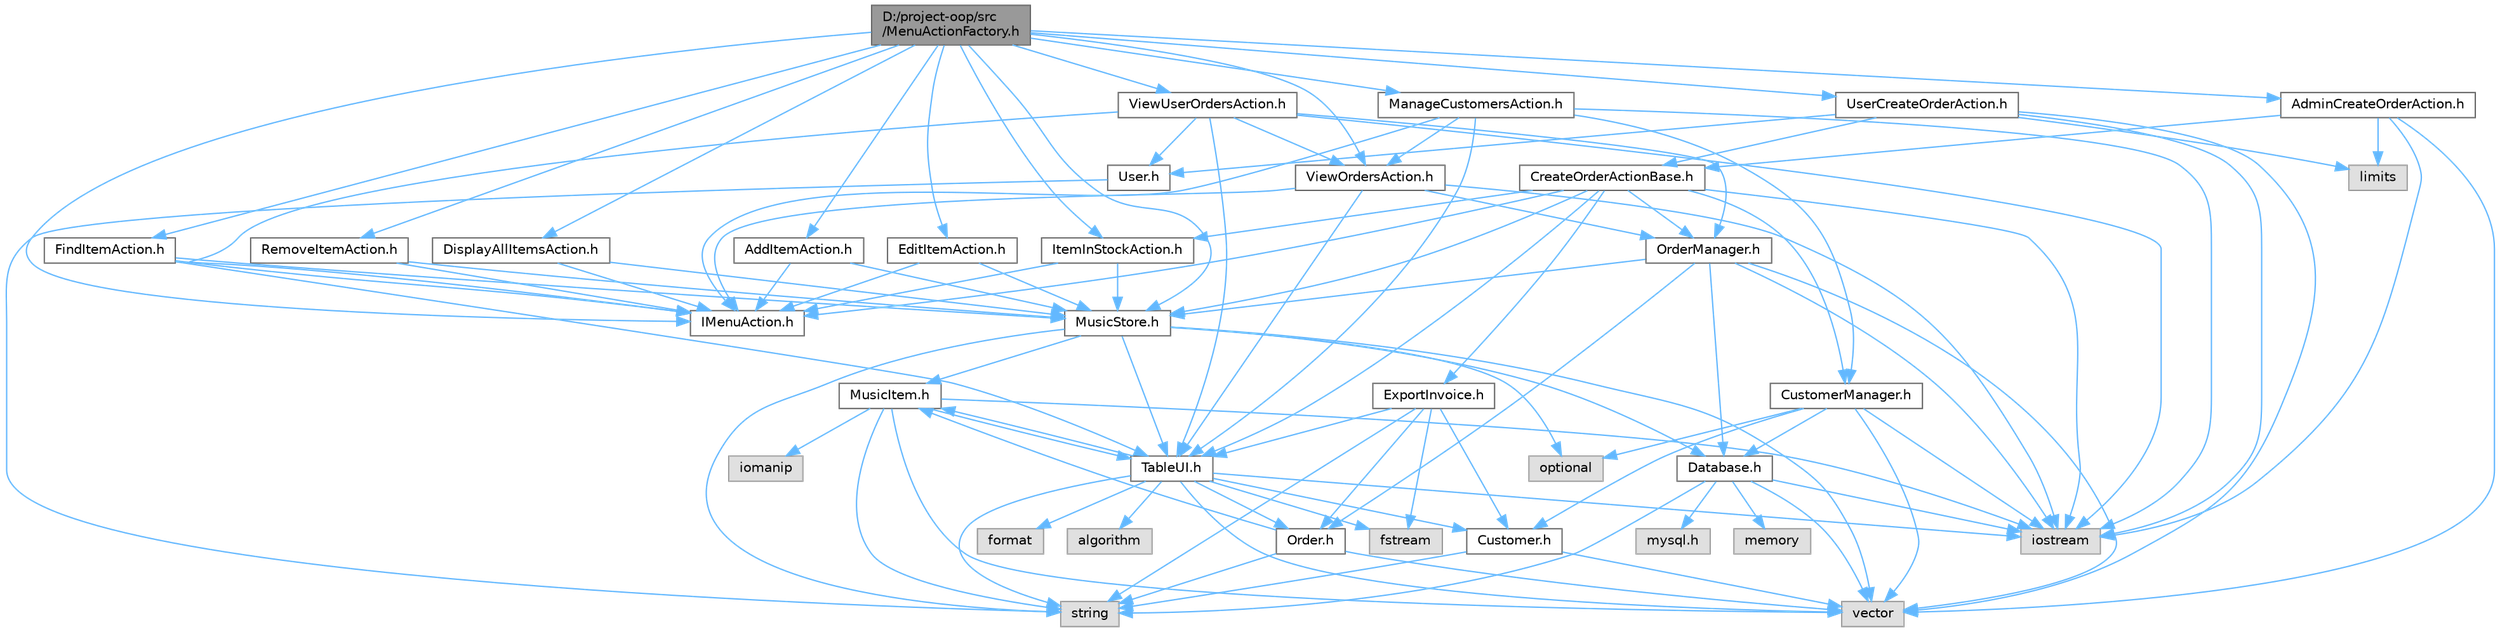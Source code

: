 digraph "D:/project-oop/src/MenuActionFactory.h"
{
 // LATEX_PDF_SIZE
  bgcolor="transparent";
  edge [fontname=Helvetica,fontsize=10,labelfontname=Helvetica,labelfontsize=10];
  node [fontname=Helvetica,fontsize=10,shape=box,height=0.2,width=0.4];
  Node1 [id="Node000001",label="D:/project-oop/src\l/MenuActionFactory.h",height=0.2,width=0.4,color="gray40", fillcolor="grey60", style="filled", fontcolor="black",tooltip="Định nghĩa lớp MenuActionFactory để tạo các đối tượng hành động tương ứng với lựa chọn menu của người..."];
  Node1 -> Node2 [id="edge1_Node000001_Node000002",color="steelblue1",style="solid",tooltip=" "];
  Node2 [id="Node000002",label="IMenuAction.h",height=0.2,width=0.4,color="grey40", fillcolor="white", style="filled",URL="$_i_menu_action_8h.html",tooltip="Định nghĩa giao diện IMenuAction cho các hành động trong menu của ứng dụng cửa hàng âm nhạc."];
  Node1 -> Node3 [id="edge2_Node000001_Node000003",color="steelblue1",style="solid",tooltip=" "];
  Node3 [id="Node000003",label="UserCreateOrderAction.h",height=0.2,width=0.4,color="grey40", fillcolor="white", style="filled",URL="$_user_create_order_action_8h.html",tooltip="Định nghĩa lớp UserCreateOrderAction cho phép người dùng tạo đơn hàng mới."];
  Node3 -> Node4 [id="edge3_Node000003_Node000004",color="steelblue1",style="solid",tooltip=" "];
  Node4 [id="Node000004",label="CreateOrderActionBase.h",height=0.2,width=0.4,color="grey40", fillcolor="white", style="filled",URL="$_create_order_action_base_8h.html",tooltip="Định nghĩa lớp cơ sở cho hành động tạo đơn hàng, dùng chung cho cả quản trị viên và người dùng."];
  Node4 -> Node2 [id="edge4_Node000004_Node000002",color="steelblue1",style="solid",tooltip=" "];
  Node4 -> Node5 [id="edge5_Node000004_Node000005",color="steelblue1",style="solid",tooltip=" "];
  Node5 [id="Node000005",label="MusicStore.h",height=0.2,width=0.4,color="grey40", fillcolor="white", style="filled",URL="$_music_store_8h.html",tooltip="Định nghĩa lớp MusicStore để quản lý các mặt hàng âm nhạc trong cửa hàng."];
  Node5 -> Node6 [id="edge6_Node000005_Node000006",color="steelblue1",style="solid",tooltip=" "];
  Node6 [id="Node000006",label="MusicItem.h",height=0.2,width=0.4,color="grey40", fillcolor="white", style="filled",URL="$_music_item_8h.html",tooltip="Định nghĩa lớp MusicItem để đại diện cho một mặt hàng âm nhạc trong cửa hàng."];
  Node6 -> Node7 [id="edge7_Node000006_Node000007",color="steelblue1",style="solid",tooltip=" "];
  Node7 [id="Node000007",label="string",height=0.2,width=0.4,color="grey60", fillcolor="#E0E0E0", style="filled",tooltip=" "];
  Node6 -> Node8 [id="edge8_Node000006_Node000008",color="steelblue1",style="solid",tooltip=" "];
  Node8 [id="Node000008",label="iostream",height=0.2,width=0.4,color="grey60", fillcolor="#E0E0E0", style="filled",tooltip=" "];
  Node6 -> Node9 [id="edge9_Node000006_Node000009",color="steelblue1",style="solid",tooltip=" "];
  Node9 [id="Node000009",label="iomanip",height=0.2,width=0.4,color="grey60", fillcolor="#E0E0E0", style="filled",tooltip=" "];
  Node6 -> Node10 [id="edge10_Node000006_Node000010",color="steelblue1",style="solid",tooltip=" "];
  Node10 [id="Node000010",label="vector",height=0.2,width=0.4,color="grey60", fillcolor="#E0E0E0", style="filled",tooltip=" "];
  Node6 -> Node11 [id="edge11_Node000006_Node000011",color="steelblue1",style="solid",tooltip=" "];
  Node11 [id="Node000011",label="TableUI.h",height=0.2,width=0.4,color="grey40", fillcolor="white", style="filled",URL="$_table_u_i_8h.html",tooltip="Định nghĩa lớp TableUI để hiển thị dữ liệu dạng bảng trong giao diện dòng lệnh."];
  Node11 -> Node8 [id="edge12_Node000011_Node000008",color="steelblue1",style="solid",tooltip=" "];
  Node11 -> Node10 [id="edge13_Node000011_Node000010",color="steelblue1",style="solid",tooltip=" "];
  Node11 -> Node7 [id="edge14_Node000011_Node000007",color="steelblue1",style="solid",tooltip=" "];
  Node11 -> Node12 [id="edge15_Node000011_Node000012",color="steelblue1",style="solid",tooltip=" "];
  Node12 [id="Node000012",label="format",height=0.2,width=0.4,color="grey60", fillcolor="#E0E0E0", style="filled",tooltip=" "];
  Node11 -> Node13 [id="edge16_Node000011_Node000013",color="steelblue1",style="solid",tooltip=" "];
  Node13 [id="Node000013",label="algorithm",height=0.2,width=0.4,color="grey60", fillcolor="#E0E0E0", style="filled",tooltip=" "];
  Node11 -> Node14 [id="edge17_Node000011_Node000014",color="steelblue1",style="solid",tooltip=" "];
  Node14 [id="Node000014",label="fstream",height=0.2,width=0.4,color="grey60", fillcolor="#E0E0E0", style="filled",tooltip=" "];
  Node11 -> Node15 [id="edge18_Node000011_Node000015",color="steelblue1",style="solid",tooltip=" "];
  Node15 [id="Node000015",label="Order.h",height=0.2,width=0.4,color="grey40", fillcolor="white", style="filled",URL="$_order_8h.html",tooltip="Định nghĩa lớp Order quản lý đơn hàng trong cửa hàng âm nhạc."];
  Node15 -> Node7 [id="edge19_Node000015_Node000007",color="steelblue1",style="solid",tooltip=" "];
  Node15 -> Node10 [id="edge20_Node000015_Node000010",color="steelblue1",style="solid",tooltip=" "];
  Node15 -> Node6 [id="edge21_Node000015_Node000006",color="steelblue1",style="solid",tooltip=" "];
  Node11 -> Node6 [id="edge22_Node000011_Node000006",color="steelblue1",style="solid",tooltip=" "];
  Node11 -> Node16 [id="edge23_Node000011_Node000016",color="steelblue1",style="solid",tooltip=" "];
  Node16 [id="Node000016",label="Customer.h",height=0.2,width=0.4,color="grey40", fillcolor="white", style="filled",URL="$_customer_8h.html",tooltip="Định nghĩa lớp Customer đại diện cho thông tin khách hàng trong hệ thống."];
  Node16 -> Node7 [id="edge24_Node000016_Node000007",color="steelblue1",style="solid",tooltip=" "];
  Node16 -> Node10 [id="edge25_Node000016_Node000010",color="steelblue1",style="solid",tooltip=" "];
  Node5 -> Node17 [id="edge26_Node000005_Node000017",color="steelblue1",style="solid",tooltip=" "];
  Node17 [id="Node000017",label="Database.h",height=0.2,width=0.4,color="grey40", fillcolor="white", style="filled",URL="$_database_8h.html",tooltip="Định nghĩa lớp Database để quản lý kết nối và truy vấn MySQL."];
  Node17 -> Node18 [id="edge27_Node000017_Node000018",color="steelblue1",style="solid",tooltip=" "];
  Node18 [id="Node000018",label="mysql.h",height=0.2,width=0.4,color="grey60", fillcolor="#E0E0E0", style="filled",tooltip=" "];
  Node17 -> Node8 [id="edge28_Node000017_Node000008",color="steelblue1",style="solid",tooltip=" "];
  Node17 -> Node7 [id="edge29_Node000017_Node000007",color="steelblue1",style="solid",tooltip=" "];
  Node17 -> Node19 [id="edge30_Node000017_Node000019",color="steelblue1",style="solid",tooltip=" "];
  Node19 [id="Node000019",label="memory",height=0.2,width=0.4,color="grey60", fillcolor="#E0E0E0", style="filled",tooltip=" "];
  Node17 -> Node10 [id="edge31_Node000017_Node000010",color="steelblue1",style="solid",tooltip=" "];
  Node5 -> Node11 [id="edge32_Node000005_Node000011",color="steelblue1",style="solid",tooltip=" "];
  Node5 -> Node10 [id="edge33_Node000005_Node000010",color="steelblue1",style="solid",tooltip=" "];
  Node5 -> Node7 [id="edge34_Node000005_Node000007",color="steelblue1",style="solid",tooltip=" "];
  Node5 -> Node20 [id="edge35_Node000005_Node000020",color="steelblue1",style="solid",tooltip=" "];
  Node20 [id="Node000020",label="optional",height=0.2,width=0.4,color="grey60", fillcolor="#E0E0E0", style="filled",tooltip=" "];
  Node4 -> Node21 [id="edge36_Node000004_Node000021",color="steelblue1",style="solid",tooltip=" "];
  Node21 [id="Node000021",label="CustomerManager.h",height=0.2,width=0.4,color="grey40", fillcolor="white", style="filled",URL="$_customer_manager_8h.html",tooltip="Định nghĩa lớp CustomerManager để quản lý thông tin khách hàng trong hệ thống."];
  Node21 -> Node16 [id="edge37_Node000021_Node000016",color="steelblue1",style="solid",tooltip=" "];
  Node21 -> Node17 [id="edge38_Node000021_Node000017",color="steelblue1",style="solid",tooltip=" "];
  Node21 -> Node10 [id="edge39_Node000021_Node000010",color="steelblue1",style="solid",tooltip=" "];
  Node21 -> Node20 [id="edge40_Node000021_Node000020",color="steelblue1",style="solid",tooltip=" "];
  Node21 -> Node8 [id="edge41_Node000021_Node000008",color="steelblue1",style="solid",tooltip=" "];
  Node4 -> Node22 [id="edge42_Node000004_Node000022",color="steelblue1",style="solid",tooltip=" "];
  Node22 [id="Node000022",label="OrderManager.h",height=0.2,width=0.4,color="grey40", fillcolor="white", style="filled",URL="$_order_manager_8h.html",tooltip="Định nghĩa lớp OrderManager để quản lý các đơn hàng trong hệ thống."];
  Node22 -> Node15 [id="edge43_Node000022_Node000015",color="steelblue1",style="solid",tooltip=" "];
  Node22 -> Node5 [id="edge44_Node000022_Node000005",color="steelblue1",style="solid",tooltip=" "];
  Node22 -> Node17 [id="edge45_Node000022_Node000017",color="steelblue1",style="solid",tooltip=" "];
  Node22 -> Node10 [id="edge46_Node000022_Node000010",color="steelblue1",style="solid",tooltip=" "];
  Node22 -> Node8 [id="edge47_Node000022_Node000008",color="steelblue1",style="solid",tooltip=" "];
  Node4 -> Node11 [id="edge48_Node000004_Node000011",color="steelblue1",style="solid",tooltip=" "];
  Node4 -> Node23 [id="edge49_Node000004_Node000023",color="steelblue1",style="solid",tooltip=" "];
  Node23 [id="Node000023",label="ItemInStockAction.h",height=0.2,width=0.4,color="grey40", fillcolor="white", style="filled",URL="$_item_in_stock_action_8h.html",tooltip="Định nghĩa lớp ItemInStockAction để hiển thị số lượng mặt hàng âm nhạc có sẵn trong kho."];
  Node23 -> Node2 [id="edge50_Node000023_Node000002",color="steelblue1",style="solid",tooltip=" "];
  Node23 -> Node5 [id="edge51_Node000023_Node000005",color="steelblue1",style="solid",tooltip=" "];
  Node4 -> Node24 [id="edge52_Node000004_Node000024",color="steelblue1",style="solid",tooltip=" "];
  Node24 [id="Node000024",label="ExportInvoice.h",height=0.2,width=0.4,color="grey40", fillcolor="white", style="filled",URL="$_export_invoice_8h.html",tooltip="Định nghĩa lớp ExportInvoice để xuất hóa đơn cho đơn hàng và khách hàng."];
  Node24 -> Node15 [id="edge53_Node000024_Node000015",color="steelblue1",style="solid",tooltip=" "];
  Node24 -> Node16 [id="edge54_Node000024_Node000016",color="steelblue1",style="solid",tooltip=" "];
  Node24 -> Node11 [id="edge55_Node000024_Node000011",color="steelblue1",style="solid",tooltip=" "];
  Node24 -> Node7 [id="edge56_Node000024_Node000007",color="steelblue1",style="solid",tooltip=" "];
  Node24 -> Node14 [id="edge57_Node000024_Node000014",color="steelblue1",style="solid",tooltip=" "];
  Node4 -> Node8 [id="edge58_Node000004_Node000008",color="steelblue1",style="solid",tooltip=" "];
  Node3 -> Node25 [id="edge59_Node000003_Node000025",color="steelblue1",style="solid",tooltip=" "];
  Node25 [id="Node000025",label="User.h",height=0.2,width=0.4,color="grey40", fillcolor="white", style="filled",URL="$_user_8h.html",tooltip="Định nghĩa lớp User để đại diện cho người dùng trong hệ thống."];
  Node25 -> Node7 [id="edge60_Node000025_Node000007",color="steelblue1",style="solid",tooltip=" "];
  Node3 -> Node8 [id="edge61_Node000003_Node000008",color="steelblue1",style="solid",tooltip=" "];
  Node3 -> Node10 [id="edge62_Node000003_Node000010",color="steelblue1",style="solid",tooltip=" "];
  Node3 -> Node26 [id="edge63_Node000003_Node000026",color="steelblue1",style="solid",tooltip=" "];
  Node26 [id="Node000026",label="limits",height=0.2,width=0.4,color="grey60", fillcolor="#E0E0E0", style="filled",tooltip=" "];
  Node1 -> Node27 [id="edge64_Node000001_Node000027",color="steelblue1",style="solid",tooltip=" "];
  Node27 [id="Node000027",label="FindItemAction.h",height=0.2,width=0.4,color="grey40", fillcolor="white", style="filled",URL="$_find_item_action_8h.html",tooltip="Định nghĩa lớp FindItemAction để tìm kiếm và hiển thị thông tin mặt hàng âm nhạc trong cửa hàng."];
  Node27 -> Node2 [id="edge65_Node000027_Node000002",color="steelblue1",style="solid",tooltip=" "];
  Node27 -> Node5 [id="edge66_Node000027_Node000005",color="steelblue1",style="solid",tooltip=" "];
  Node27 -> Node11 [id="edge67_Node000027_Node000011",color="steelblue1",style="solid",tooltip=" "];
  Node1 -> Node23 [id="edge68_Node000001_Node000023",color="steelblue1",style="solid",tooltip=" "];
  Node1 -> Node28 [id="edge69_Node000001_Node000028",color="steelblue1",style="solid",tooltip=" "];
  Node28 [id="Node000028",label="DisplayAllItemsAction.h",height=0.2,width=0.4,color="grey40", fillcolor="white", style="filled",URL="$_display_all_items_action_8h.html",tooltip="Định nghĩa lớp DisplayAllItemsAction để hiển thị tất cả các mặt hàng âm nhạc trong cửa hàng."];
  Node28 -> Node2 [id="edge70_Node000028_Node000002",color="steelblue1",style="solid",tooltip=" "];
  Node28 -> Node5 [id="edge71_Node000028_Node000005",color="steelblue1",style="solid",tooltip=" "];
  Node1 -> Node29 [id="edge72_Node000001_Node000029",color="steelblue1",style="solid",tooltip=" "];
  Node29 [id="Node000029",label="AddItemAction.h",height=0.2,width=0.4,color="grey40", fillcolor="white", style="filled",URL="$_add_item_action_8h.html",tooltip="Định nghĩa lớp AddItemAction thực hiện hành động thêm mặt hàng âm nhạc vào cửa hàng."];
  Node29 -> Node2 [id="edge73_Node000029_Node000002",color="steelblue1",style="solid",tooltip=" "];
  Node29 -> Node5 [id="edge74_Node000029_Node000005",color="steelblue1",style="solid",tooltip=" "];
  Node1 -> Node30 [id="edge75_Node000001_Node000030",color="steelblue1",style="solid",tooltip=" "];
  Node30 [id="Node000030",label="EditItemAction.h",height=0.2,width=0.4,color="grey40", fillcolor="white", style="filled",URL="$_edit_item_action_8h.html",tooltip="Định nghĩa lớp EditItemAction để chỉnh sửa thông tin mặt hàng âm nhạc trong cửa hàng."];
  Node30 -> Node2 [id="edge76_Node000030_Node000002",color="steelblue1",style="solid",tooltip=" "];
  Node30 -> Node5 [id="edge77_Node000030_Node000005",color="steelblue1",style="solid",tooltip=" "];
  Node1 -> Node31 [id="edge78_Node000001_Node000031",color="steelblue1",style="solid",tooltip=" "];
  Node31 [id="Node000031",label="RemoveItemAction.h",height=0.2,width=0.4,color="grey40", fillcolor="white", style="filled",URL="$_remove_item_action_8h.html",tooltip="Định nghĩa lớp RemoveItemAction để xử lý hành động xóa mặt hàng khỏi cửa hàng âm nhạc."];
  Node31 -> Node2 [id="edge79_Node000031_Node000002",color="steelblue1",style="solid",tooltip=" "];
  Node31 -> Node5 [id="edge80_Node000031_Node000005",color="steelblue1",style="solid",tooltip=" "];
  Node1 -> Node5 [id="edge81_Node000001_Node000005",color="steelblue1",style="solid",tooltip=" "];
  Node1 -> Node32 [id="edge82_Node000001_Node000032",color="steelblue1",style="solid",tooltip=" "];
  Node32 [id="Node000032",label="ViewOrdersAction.h",height=0.2,width=0.4,color="grey40", fillcolor="white", style="filled",URL="$_view_orders_action_8h.html",tooltip="Định nghĩa lớp ViewOrdersAction để xử lý hành động hiển thị danh sách đơn hàng."];
  Node32 -> Node2 [id="edge83_Node000032_Node000002",color="steelblue1",style="solid",tooltip=" "];
  Node32 -> Node22 [id="edge84_Node000032_Node000022",color="steelblue1",style="solid",tooltip=" "];
  Node32 -> Node11 [id="edge85_Node000032_Node000011",color="steelblue1",style="solid",tooltip=" "];
  Node32 -> Node8 [id="edge86_Node000032_Node000008",color="steelblue1",style="solid",tooltip=" "];
  Node1 -> Node33 [id="edge87_Node000001_Node000033",color="steelblue1",style="solid",tooltip=" "];
  Node33 [id="Node000033",label="ManageCustomersAction.h",height=0.2,width=0.4,color="grey40", fillcolor="white", style="filled",URL="$_manage_customers_action_8h.html",tooltip="Định nghĩa lớp ManageCustomersAction để quản lý thông tin khách hàng trong cửa hàng âm nhạc."];
  Node33 -> Node2 [id="edge88_Node000033_Node000002",color="steelblue1",style="solid",tooltip=" "];
  Node33 -> Node21 [id="edge89_Node000033_Node000021",color="steelblue1",style="solid",tooltip=" "];
  Node33 -> Node11 [id="edge90_Node000033_Node000011",color="steelblue1",style="solid",tooltip=" "];
  Node33 -> Node32 [id="edge91_Node000033_Node000032",color="steelblue1",style="solid",tooltip=" "];
  Node33 -> Node8 [id="edge92_Node000033_Node000008",color="steelblue1",style="solid",tooltip=" "];
  Node1 -> Node34 [id="edge93_Node000001_Node000034",color="steelblue1",style="solid",tooltip=" "];
  Node34 [id="Node000034",label="AdminCreateOrderAction.h",height=0.2,width=0.4,color="grey40", fillcolor="white", style="filled",URL="$_admin_create_order_action_8h.html",tooltip="Định nghĩa lớp AdminCreateOrderAction cho phép quản trị viên tạo đơn hàng mới."];
  Node34 -> Node4 [id="edge94_Node000034_Node000004",color="steelblue1",style="solid",tooltip=" "];
  Node34 -> Node8 [id="edge95_Node000034_Node000008",color="steelblue1",style="solid",tooltip=" "];
  Node34 -> Node10 [id="edge96_Node000034_Node000010",color="steelblue1",style="solid",tooltip=" "];
  Node34 -> Node26 [id="edge97_Node000034_Node000026",color="steelblue1",style="solid",tooltip=" "];
  Node1 -> Node35 [id="edge98_Node000001_Node000035",color="steelblue1",style="solid",tooltip=" "];
  Node35 [id="Node000035",label="ViewUserOrdersAction.h",height=0.2,width=0.4,color="grey40", fillcolor="white", style="filled",URL="$_view_user_orders_action_8h.html",tooltip="Định nghĩa lớp ViewUserOrdersAction để xử lý hành động xem đơn hàng của người dùng."];
  Node35 -> Node2 [id="edge99_Node000035_Node000002",color="steelblue1",style="solid",tooltip=" "];
  Node35 -> Node22 [id="edge100_Node000035_Node000022",color="steelblue1",style="solid",tooltip=" "];
  Node35 -> Node11 [id="edge101_Node000035_Node000011",color="steelblue1",style="solid",tooltip=" "];
  Node35 -> Node32 [id="edge102_Node000035_Node000032",color="steelblue1",style="solid",tooltip=" "];
  Node35 -> Node25 [id="edge103_Node000035_Node000025",color="steelblue1",style="solid",tooltip=" "];
  Node35 -> Node8 [id="edge104_Node000035_Node000008",color="steelblue1",style="solid",tooltip=" "];
}
